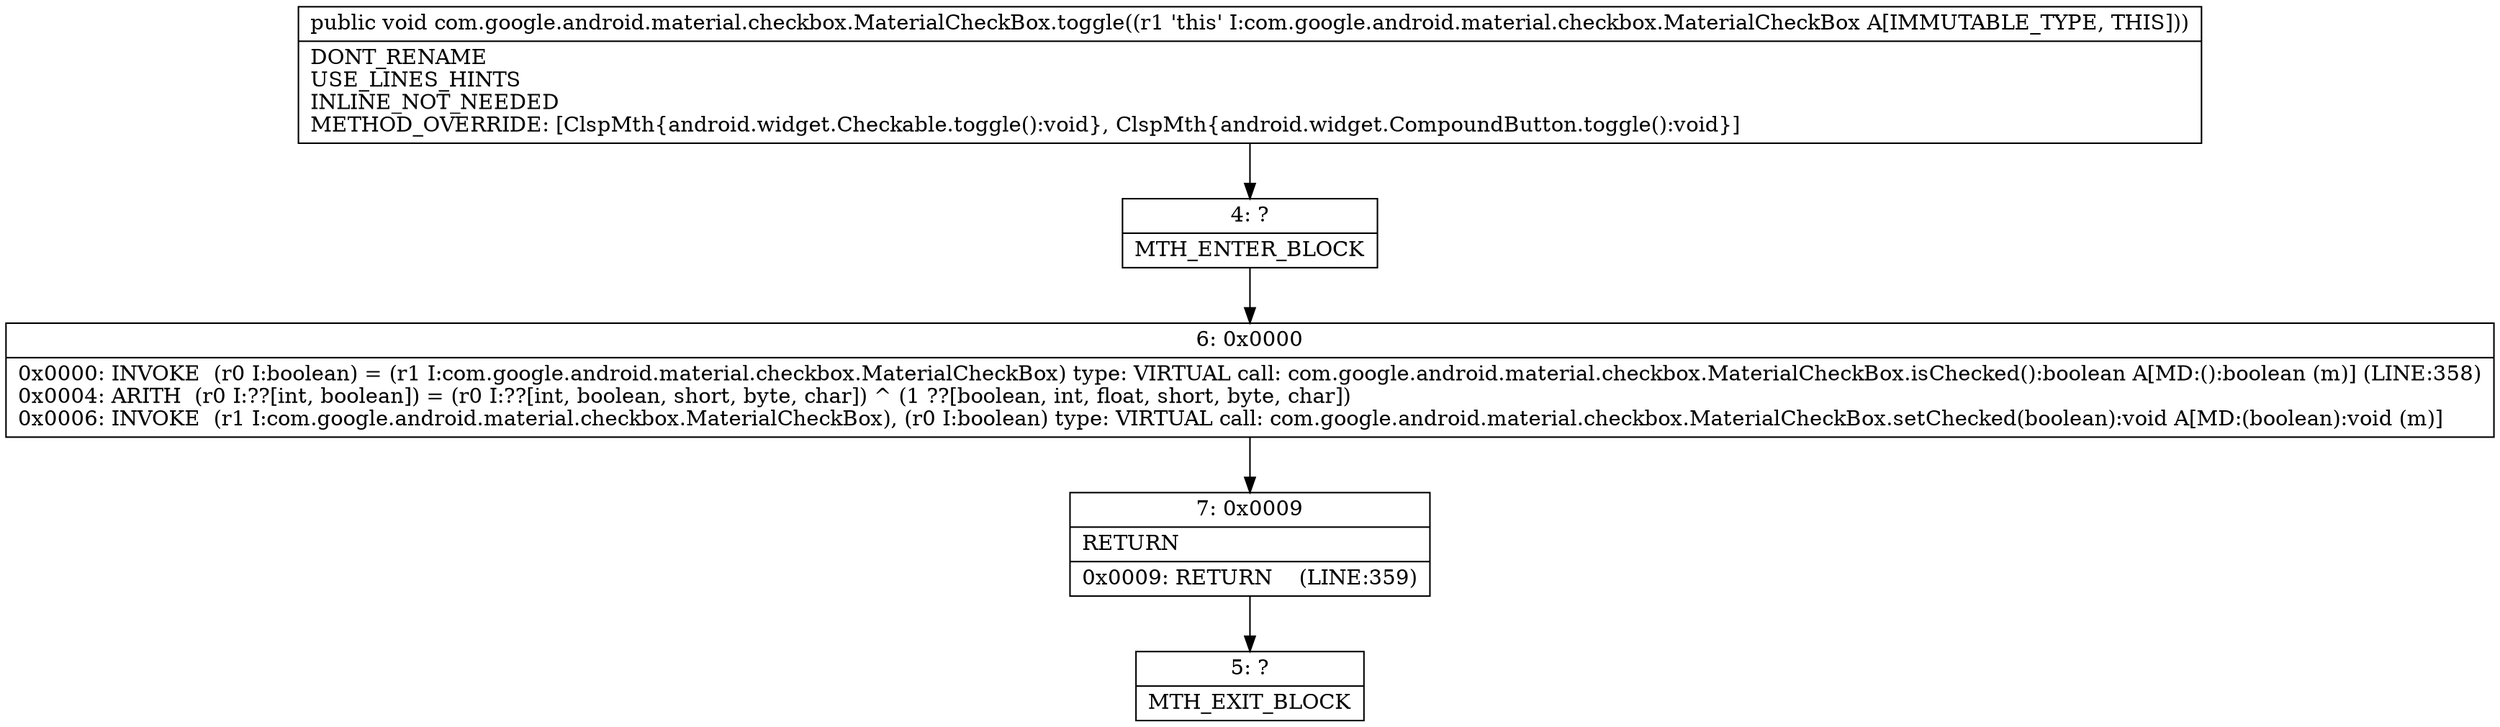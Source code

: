 digraph "CFG forcom.google.android.material.checkbox.MaterialCheckBox.toggle()V" {
Node_4 [shape=record,label="{4\:\ ?|MTH_ENTER_BLOCK\l}"];
Node_6 [shape=record,label="{6\:\ 0x0000|0x0000: INVOKE  (r0 I:boolean) = (r1 I:com.google.android.material.checkbox.MaterialCheckBox) type: VIRTUAL call: com.google.android.material.checkbox.MaterialCheckBox.isChecked():boolean A[MD:():boolean (m)] (LINE:358)\l0x0004: ARITH  (r0 I:??[int, boolean]) = (r0 I:??[int, boolean, short, byte, char]) ^ (1 ??[boolean, int, float, short, byte, char]) \l0x0006: INVOKE  (r1 I:com.google.android.material.checkbox.MaterialCheckBox), (r0 I:boolean) type: VIRTUAL call: com.google.android.material.checkbox.MaterialCheckBox.setChecked(boolean):void A[MD:(boolean):void (m)]\l}"];
Node_7 [shape=record,label="{7\:\ 0x0009|RETURN\l|0x0009: RETURN    (LINE:359)\l}"];
Node_5 [shape=record,label="{5\:\ ?|MTH_EXIT_BLOCK\l}"];
MethodNode[shape=record,label="{public void com.google.android.material.checkbox.MaterialCheckBox.toggle((r1 'this' I:com.google.android.material.checkbox.MaterialCheckBox A[IMMUTABLE_TYPE, THIS]))  | DONT_RENAME\lUSE_LINES_HINTS\lINLINE_NOT_NEEDED\lMETHOD_OVERRIDE: [ClspMth\{android.widget.Checkable.toggle():void\}, ClspMth\{android.widget.CompoundButton.toggle():void\}]\l}"];
MethodNode -> Node_4;Node_4 -> Node_6;
Node_6 -> Node_7;
Node_7 -> Node_5;
}

